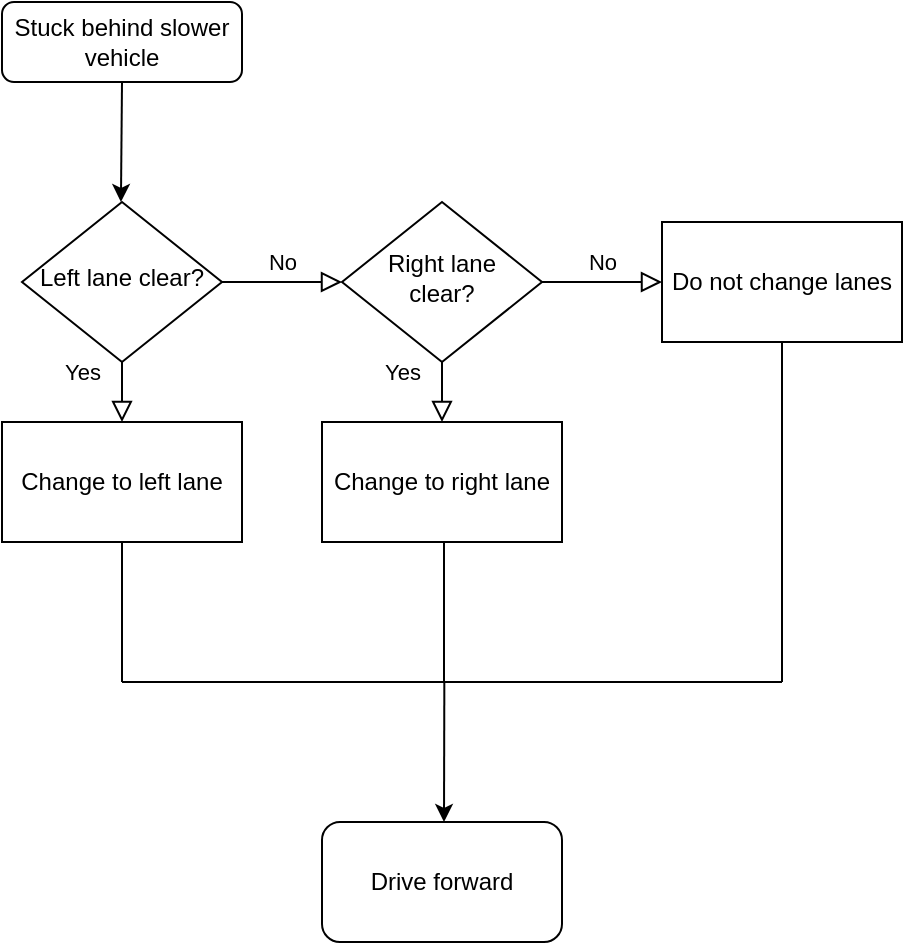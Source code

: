 <mxfile version="20.4.1" type="device"><diagram id="C5RBs43oDa-KdzZeNtuy" name="Page-1"><mxGraphModel dx="877" dy="502" grid="1" gridSize="10" guides="1" tooltips="1" connect="1" arrows="1" fold="1" page="1" pageScale="1" pageWidth="827" pageHeight="1169" math="0" shadow="0"><root><mxCell id="WIyWlLk6GJQsqaUBKTNV-0"/><mxCell id="WIyWlLk6GJQsqaUBKTNV-1" parent="WIyWlLk6GJQsqaUBKTNV-0"/><mxCell id="WIyWlLk6GJQsqaUBKTNV-3" value="Stuck behind slower vehicle" style="rounded=1;whiteSpace=wrap;html=1;fontSize=12;glass=0;strokeWidth=1;shadow=0;" parent="WIyWlLk6GJQsqaUBKTNV-1" vertex="1"><mxGeometry x="160" y="80" width="120" height="40" as="geometry"/></mxCell><mxCell id="WIyWlLk6GJQsqaUBKTNV-4" value="Yes" style="rounded=0;html=1;jettySize=auto;orthogonalLoop=1;fontSize=11;endArrow=block;endFill=0;endSize=8;strokeWidth=1;shadow=0;labelBackgroundColor=none;edgeStyle=orthogonalEdgeStyle;" parent="WIyWlLk6GJQsqaUBKTNV-1" source="WIyWlLk6GJQsqaUBKTNV-6" edge="1"><mxGeometry x="-0.6" y="-20" relative="1" as="geometry"><mxPoint y="-1" as="offset"/><mxPoint x="220" y="290" as="targetPoint"/></mxGeometry></mxCell><mxCell id="WIyWlLk6GJQsqaUBKTNV-6" value="Left lane clear?" style="rhombus;whiteSpace=wrap;html=1;shadow=0;fontFamily=Helvetica;fontSize=12;align=center;strokeWidth=1;spacing=6;spacingTop=-4;" parent="WIyWlLk6GJQsqaUBKTNV-1" vertex="1"><mxGeometry x="170" y="180" width="100" height="80" as="geometry"/></mxCell><mxCell id="aVqiDvVm6KEMDaX-l3Fm-1" value="Right lane clear?" style="rhombus;whiteSpace=wrap;html=1;shadow=0;fontFamily=Helvetica;fontSize=12;align=center;strokeWidth=1;spacing=6;spacingTop=-4;" vertex="1" parent="WIyWlLk6GJQsqaUBKTNV-1"><mxGeometry x="330" y="180" width="100" height="80" as="geometry"/></mxCell><mxCell id="aVqiDvVm6KEMDaX-l3Fm-3" value="Change to left lane" style="rounded=0;whiteSpace=wrap;html=1;" vertex="1" parent="WIyWlLk6GJQsqaUBKTNV-1"><mxGeometry x="160" y="290" width="120" height="60" as="geometry"/></mxCell><mxCell id="aVqiDvVm6KEMDaX-l3Fm-4" value="Change to right lane" style="rounded=0;whiteSpace=wrap;html=1;" vertex="1" parent="WIyWlLk6GJQsqaUBKTNV-1"><mxGeometry x="320" y="290" width="120" height="60" as="geometry"/></mxCell><mxCell id="aVqiDvVm6KEMDaX-l3Fm-8" value="" style="endArrow=classic;html=1;rounded=0;entryX=0.5;entryY=0;entryDx=0;entryDy=0;exitX=0.5;exitY=1;exitDx=0;exitDy=0;" edge="1" parent="WIyWlLk6GJQsqaUBKTNV-1" source="WIyWlLk6GJQsqaUBKTNV-3"><mxGeometry width="50" height="50" relative="1" as="geometry"><mxPoint x="219.47" y="130" as="sourcePoint"/><mxPoint x="219.47" y="180" as="targetPoint"/></mxGeometry></mxCell><mxCell id="aVqiDvVm6KEMDaX-l3Fm-9" value="No" style="rounded=0;html=1;jettySize=auto;orthogonalLoop=1;fontSize=11;endArrow=block;endFill=0;endSize=8;strokeWidth=1;shadow=0;labelBackgroundColor=none;edgeStyle=orthogonalEdgeStyle;entryX=0;entryY=0.5;entryDx=0;entryDy=0;exitX=1;exitY=0.5;exitDx=0;exitDy=0;" edge="1" parent="WIyWlLk6GJQsqaUBKTNV-1" source="WIyWlLk6GJQsqaUBKTNV-6" target="aVqiDvVm6KEMDaX-l3Fm-1"><mxGeometry y="10" relative="1" as="geometry"><mxPoint as="offset"/><mxPoint x="310" y="190" as="sourcePoint"/><mxPoint x="310" y="220" as="targetPoint"/></mxGeometry></mxCell><mxCell id="aVqiDvVm6KEMDaX-l3Fm-11" value="Yes" style="rounded=0;html=1;jettySize=auto;orthogonalLoop=1;fontSize=11;endArrow=block;endFill=0;endSize=8;strokeWidth=1;shadow=0;labelBackgroundColor=none;edgeStyle=orthogonalEdgeStyle;" edge="1" parent="WIyWlLk6GJQsqaUBKTNV-1"><mxGeometry x="-0.6" y="-20" relative="1" as="geometry"><mxPoint y="-1" as="offset"/><mxPoint x="380" y="260" as="sourcePoint"/><mxPoint x="380" y="290" as="targetPoint"/></mxGeometry></mxCell><mxCell id="aVqiDvVm6KEMDaX-l3Fm-16" value="No" style="rounded=0;html=1;jettySize=auto;orthogonalLoop=1;fontSize=11;endArrow=block;endFill=0;endSize=8;strokeWidth=1;shadow=0;labelBackgroundColor=none;edgeStyle=orthogonalEdgeStyle;entryX=0;entryY=0.5;entryDx=0;entryDy=0;exitX=1;exitY=0.5;exitDx=0;exitDy=0;" edge="1" parent="WIyWlLk6GJQsqaUBKTNV-1"><mxGeometry y="10" relative="1" as="geometry"><mxPoint as="offset"/><mxPoint x="430" y="220" as="sourcePoint"/><mxPoint x="490" y="220" as="targetPoint"/></mxGeometry></mxCell><mxCell id="aVqiDvVm6KEMDaX-l3Fm-17" value="Do not change lanes" style="rounded=0;whiteSpace=wrap;html=1;" vertex="1" parent="WIyWlLk6GJQsqaUBKTNV-1"><mxGeometry x="490" y="190" width="120" height="60" as="geometry"/></mxCell><mxCell id="aVqiDvVm6KEMDaX-l3Fm-18" value="" style="endArrow=none;html=1;rounded=0;entryX=0.5;entryY=1;entryDx=0;entryDy=0;" edge="1" parent="WIyWlLk6GJQsqaUBKTNV-1" target="aVqiDvVm6KEMDaX-l3Fm-17"><mxGeometry width="50" height="50" relative="1" as="geometry"><mxPoint x="550" y="420" as="sourcePoint"/><mxPoint x="380" y="290" as="targetPoint"/></mxGeometry></mxCell><mxCell id="aVqiDvVm6KEMDaX-l3Fm-19" value="Drive forward" style="rounded=1;whiteSpace=wrap;html=1;" vertex="1" parent="WIyWlLk6GJQsqaUBKTNV-1"><mxGeometry x="320" y="490" width="120" height="60" as="geometry"/></mxCell><mxCell id="aVqiDvVm6KEMDaX-l3Fm-20" value="" style="endArrow=none;html=1;rounded=0;entryX=0.5;entryY=1;entryDx=0;entryDy=0;" edge="1" parent="WIyWlLk6GJQsqaUBKTNV-1" target="aVqiDvVm6KEMDaX-l3Fm-3"><mxGeometry width="50" height="50" relative="1" as="geometry"><mxPoint x="220" y="420" as="sourcePoint"/><mxPoint x="380" y="330" as="targetPoint"/></mxGeometry></mxCell><mxCell id="aVqiDvVm6KEMDaX-l3Fm-21" value="" style="endArrow=none;html=1;rounded=0;entryX=0.5;entryY=1;entryDx=0;entryDy=0;" edge="1" parent="WIyWlLk6GJQsqaUBKTNV-1"><mxGeometry width="50" height="50" relative="1" as="geometry"><mxPoint x="381" y="420" as="sourcePoint"/><mxPoint x="381" y="350" as="targetPoint"/></mxGeometry></mxCell><mxCell id="aVqiDvVm6KEMDaX-l3Fm-22" value="" style="endArrow=none;html=1;rounded=0;" edge="1" parent="WIyWlLk6GJQsqaUBKTNV-1"><mxGeometry width="50" height="50" relative="1" as="geometry"><mxPoint x="220" y="420" as="sourcePoint"/><mxPoint x="550" y="420" as="targetPoint"/></mxGeometry></mxCell><mxCell id="aVqiDvVm6KEMDaX-l3Fm-24" value="" style="endArrow=classic;html=1;rounded=0;" edge="1" parent="WIyWlLk6GJQsqaUBKTNV-1"><mxGeometry width="50" height="50" relative="1" as="geometry"><mxPoint x="381.17" y="420" as="sourcePoint"/><mxPoint x="381" y="490" as="targetPoint"/></mxGeometry></mxCell></root></mxGraphModel></diagram></mxfile>